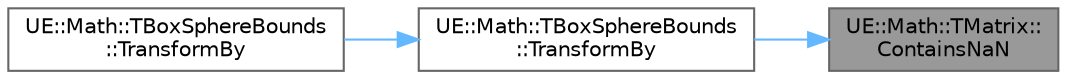 digraph "UE::Math::TMatrix::ContainsNaN"
{
 // INTERACTIVE_SVG=YES
 // LATEX_PDF_SIZE
  bgcolor="transparent";
  edge [fontname=Helvetica,fontsize=10,labelfontname=Helvetica,labelfontsize=10];
  node [fontname=Helvetica,fontsize=10,shape=box,height=0.2,width=0.4];
  rankdir="RL";
  Node1 [id="Node000001",label="UE::Math::TMatrix::\lContainsNaN",height=0.2,width=0.4,color="gray40", fillcolor="grey60", style="filled", fontcolor="black",tooltip="Returns true if any element of this matrix is NaN."];
  Node1 -> Node2 [id="edge1_Node000001_Node000002",dir="back",color="steelblue1",style="solid",tooltip=" "];
  Node2 [id="Node000002",label="UE::Math::TBoxSphereBounds\l::TransformBy",height=0.2,width=0.4,color="grey40", fillcolor="white", style="filled",URL="$d8/dc5/structUE_1_1Math_1_1TBoxSphereBounds.html#aab6e193887fac9b908753eb27beea8b5",tooltip="Gets a bounding volume transformed by a matrix."];
  Node2 -> Node3 [id="edge2_Node000002_Node000003",dir="back",color="steelblue1",style="solid",tooltip=" "];
  Node3 [id="Node000003",label="UE::Math::TBoxSphereBounds\l::TransformBy",height=0.2,width=0.4,color="grey40", fillcolor="white", style="filled",URL="$d8/dc5/structUE_1_1Math_1_1TBoxSphereBounds.html#ac1b8bf18ce3c47d29430eb90f8b3a46b",tooltip="Gets a bounding volume transformed by a FTransform object."];
}
